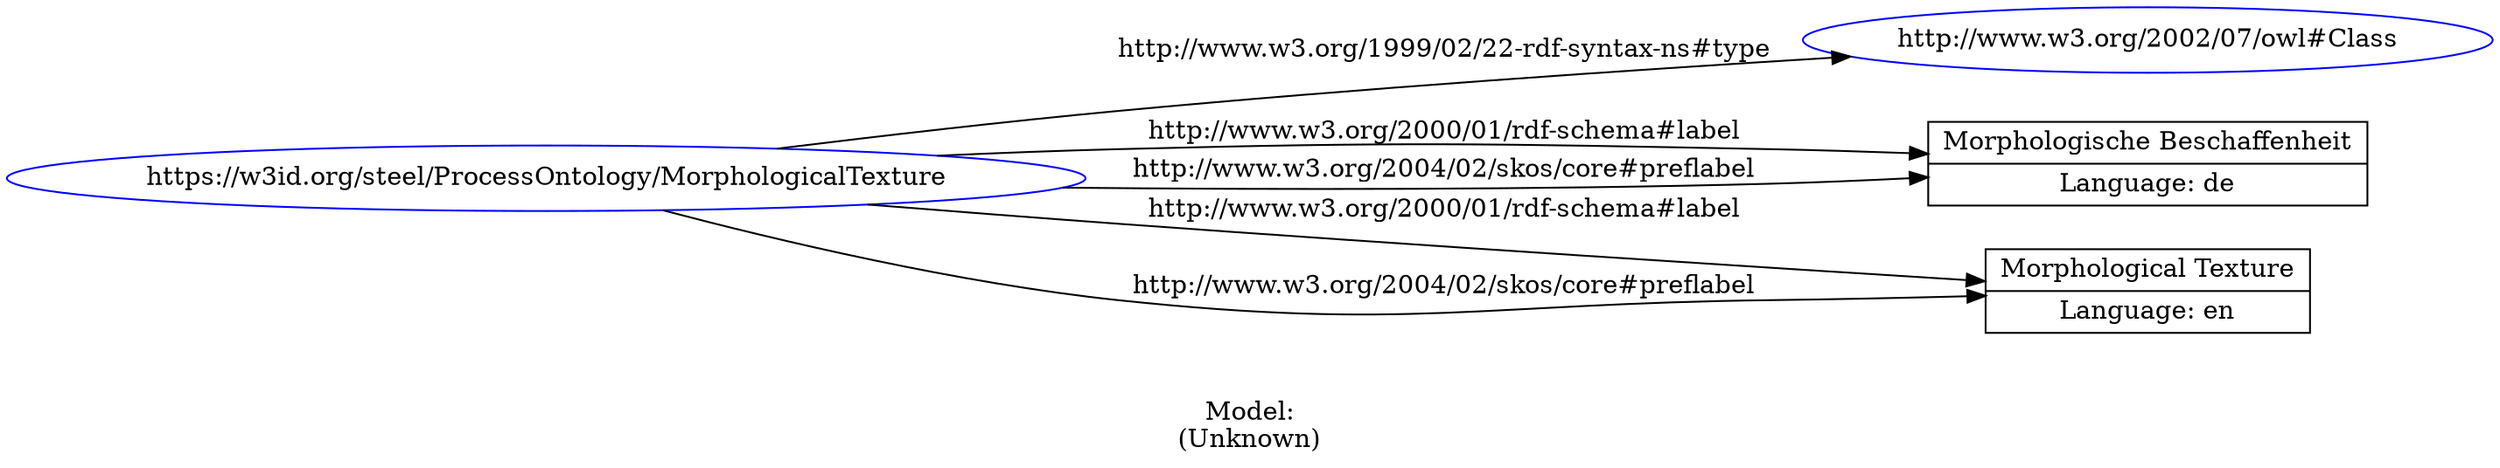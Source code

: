 digraph {
	rankdir = LR;
	charset="utf-8";

	"Rhttps://w3id.org/steel/ProcessOntology/MorphologicalTexture" -> "Rhttp://www.w3.org/2002/07/owl#Class" [ label="http://www.w3.org/1999/02/22-rdf-syntax-ns#type" ];
	"Rhttps://w3id.org/steel/ProcessOntology/MorphologicalTexture" -> "LMorphologische Beschaffenheit|Language: de" [ label="http://www.w3.org/2000/01/rdf-schema#label" ];
	"Rhttps://w3id.org/steel/ProcessOntology/MorphologicalTexture" -> "LMorphological Texture|Language: en" [ label="http://www.w3.org/2000/01/rdf-schema#label" ];
	"Rhttps://w3id.org/steel/ProcessOntology/MorphologicalTexture" -> "LMorphologische Beschaffenheit|Language: de" [ label="http://www.w3.org/2004/02/skos/core#preflabel" ];
	"Rhttps://w3id.org/steel/ProcessOntology/MorphologicalTexture" -> "LMorphological Texture|Language: en" [ label="http://www.w3.org/2004/02/skos/core#preflabel" ];

	// Resources
	"Rhttps://w3id.org/steel/ProcessOntology/MorphologicalTexture" [ label="https://w3id.org/steel/ProcessOntology/MorphologicalTexture", shape = ellipse, color = blue ];
	"Rhttp://www.w3.org/2002/07/owl#Class" [ label="http://www.w3.org/2002/07/owl#Class", shape = ellipse, color = blue ];

	// Anonymous nodes

	// Literals
	"LMorphologische Beschaffenheit|Language: de" [ label="Morphologische Beschaffenheit|Language: de", shape = record ];
	"LMorphological Texture|Language: en" [ label="Morphological Texture|Language: en", shape = record ];

	label="\n\nModel:\n(Unknown)";
}
